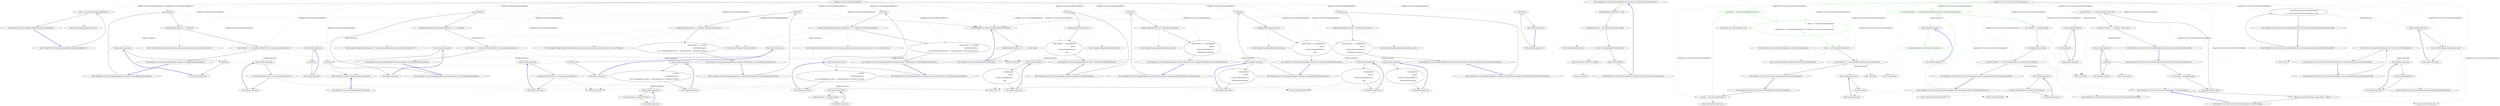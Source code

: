 digraph  {
n116 [label="Hangfire.Core.Tests.BackgroundJobFacts", span=""];
n0 [cluster="Hangfire.Core.Tests.BackgroundJobFacts.BackgroundJobFacts()", label="Entry Hangfire.Core.Tests.BackgroundJobFacts.BackgroundJobFacts()", span="12-12"];
n1 [cluster="Hangfire.Core.Tests.BackgroundJobFacts.BackgroundJobFacts()", label="_client = new Mock<IBackgroundJobClient>()", span="14-14"];
n2 [cluster="Hangfire.Core.Tests.BackgroundJobFacts.BackgroundJobFacts()", label="Exit Hangfire.Core.Tests.BackgroundJobFacts.BackgroundJobFacts()", span="12-12"];
n3 [cluster="Mock<IBackgroundJobClient>.cstr", label="Entry Mock<IBackgroundJobClient>.cstr", span=""];
n4 [cluster="Hangfire.Core.Tests.BackgroundJobFacts.Enqueue_CreatesAJobInEnqueuedState()", label="Entry Hangfire.Core.Tests.BackgroundJobFacts.Enqueue_CreatesAJobInEnqueuedState()", span="18-18"];
n5 [cluster="Hangfire.Core.Tests.BackgroundJobFacts.Enqueue_CreatesAJobInEnqueuedState()", label="Initialize()", span="20-20"];
n6 [cluster="Hangfire.Core.Tests.BackgroundJobFacts.Enqueue_CreatesAJobInEnqueuedState()", label="BackgroundJob.Enqueue(() => Method())", span="22-22"];
n9 [cluster="Hangfire.Core.Tests.BackgroundJobFacts.Initialize()", label="Entry Hangfire.Core.Tests.BackgroundJobFacts.Initialize()", span="123-123"];
n7 [cluster="Hangfire.Core.Tests.BackgroundJobFacts.Enqueue_CreatesAJobInEnqueuedState()", label="_client.Verify(x => x.Create(It.IsNotNull<Job>(), It.IsAny<EnqueuedState>()))", span="24-24"];
n10 [cluster="Hangfire.BackgroundJob.Enqueue(System.Linq.Expressions.Expression<System.Action>)", label="Entry Hangfire.BackgroundJob.Enqueue(System.Linq.Expressions.Expression<System.Action>)", span="60-60"];
n12 [cluster="lambda expression", label="Entry lambda expression", span="22-22"];
n8 [cluster="Hangfire.Core.Tests.BackgroundJobFacts.Enqueue_CreatesAJobInEnqueuedState()", label="Exit Hangfire.Core.Tests.BackgroundJobFacts.Enqueue_CreatesAJobInEnqueuedState()", span="18-18"];
n11 [cluster="Unk.Verify", label="Entry Unk.Verify", span=""];
n16 [cluster="lambda expression", label="Entry lambda expression", span="24-24"];
n13 [cluster="lambda expression", label="Method()", span="22-22"];
n14 [cluster="lambda expression", label="Exit lambda expression", span="22-22"];
n15 [cluster="Hangfire.Core.Tests.BackgroundJobFacts.Method()", label="Entry Hangfire.Core.Tests.BackgroundJobFacts.Method()", span="128-128"];
n17 [cluster="lambda expression", label="x.Create(It.IsNotNull<Job>(), It.IsAny<EnqueuedState>())", span="24-24"];
n18 [cluster="lambda expression", label="Exit lambda expression", span="24-24"];
n19 [cluster="Unk.>", label="Entry Unk.>", span=""];
n20 [cluster="Unk.Create", label="Entry Unk.Create", span=""];
n21 [cluster="Hangfire.Core.Tests.BackgroundJobFacts.EnqueueGeneric_CreatesAJobInEnqueuedState()", label="Entry Hangfire.Core.Tests.BackgroundJobFacts.EnqueueGeneric_CreatesAJobInEnqueuedState()", span="28-28"];
n22 [cluster="Hangfire.Core.Tests.BackgroundJobFacts.EnqueueGeneric_CreatesAJobInEnqueuedState()", label="Initialize()", span="30-30"];
n23 [cluster="Hangfire.Core.Tests.BackgroundJobFacts.EnqueueGeneric_CreatesAJobInEnqueuedState()", label="BackgroundJob.Enqueue<BackgroundJobFacts>(x => x.Method())", span="32-32"];
n24 [cluster="Hangfire.Core.Tests.BackgroundJobFacts.EnqueueGeneric_CreatesAJobInEnqueuedState()", label="_client.Verify(x => x.Create(It.IsNotNull<Job>(), It.IsAny<EnqueuedState>()))", span="34-34"];
n26 [cluster="Hangfire.BackgroundJob.Enqueue<T>(System.Linq.Expressions.Expression<System.Action<T>>)", label="Entry Hangfire.BackgroundJob.Enqueue<T>(System.Linq.Expressions.Expression<System.Action<T>>)", span="76-76"];
n27 [cluster="lambda expression", label="Entry lambda expression", span="32-32"];
n25 [cluster="Hangfire.Core.Tests.BackgroundJobFacts.EnqueueGeneric_CreatesAJobInEnqueuedState()", label="Exit Hangfire.Core.Tests.BackgroundJobFacts.EnqueueGeneric_CreatesAJobInEnqueuedState()", span="28-28"];
n30 [cluster="lambda expression", label="Entry lambda expression", span="34-34"];
n28 [cluster="lambda expression", label="x.Method()", span="32-32"];
n29 [cluster="lambda expression", label="Exit lambda expression", span="32-32"];
n31 [cluster="lambda expression", label="x.Create(It.IsNotNull<Job>(), It.IsAny<EnqueuedState>())", span="34-34"];
n32 [cluster="lambda expression", label="Exit lambda expression", span="34-34"];
n33 [cluster="Hangfire.Core.Tests.BackgroundJobFacts.Schedule_WithTimeSpan_CreatesAJobInScheduledState()", label="Entry Hangfire.Core.Tests.BackgroundJobFacts.Schedule_WithTimeSpan_CreatesAJobInScheduledState()", span="38-38"];
n34 [cluster="Hangfire.Core.Tests.BackgroundJobFacts.Schedule_WithTimeSpan_CreatesAJobInScheduledState()", label="Initialize()", span="40-40"];
n35 [cluster="Hangfire.Core.Tests.BackgroundJobFacts.Schedule_WithTimeSpan_CreatesAJobInScheduledState()", label="BackgroundJob.Schedule(() => Method(), TimeSpan.FromDays(1))", span="42-42"];
n36 [cluster="Hangfire.Core.Tests.BackgroundJobFacts.Schedule_WithTimeSpan_CreatesAJobInScheduledState()", label="_client.Verify(x => x.Create(\r\n                It.IsNotNull<Job>(),\r\n                It.Is<ScheduledState>(state => state.EnqueueAt > DateTime.UtcNow)))", span="44-46"];
n38 [cluster="System.TimeSpan.FromDays(double)", label="Entry System.TimeSpan.FromDays(double)", span="0-0"];
n39 [cluster="Hangfire.BackgroundJob.Schedule(System.Linq.Expressions.Expression<System.Action>, System.TimeSpan)", label="Entry Hangfire.BackgroundJob.Schedule(System.Linq.Expressions.Expression<System.Action>, System.TimeSpan)", span="90-90"];
n40 [cluster="lambda expression", label="Entry lambda expression", span="42-42"];
n37 [cluster="Hangfire.Core.Tests.BackgroundJobFacts.Schedule_WithTimeSpan_CreatesAJobInScheduledState()", label="Exit Hangfire.Core.Tests.BackgroundJobFacts.Schedule_WithTimeSpan_CreatesAJobInScheduledState()", span="38-38"];
n43 [cluster="lambda expression", label="Entry lambda expression", span="44-46"];
n41 [cluster="lambda expression", label="Method()", span="42-42"];
n42 [cluster="lambda expression", label="Exit lambda expression", span="42-42"];
n44 [cluster="lambda expression", label="x.Create(\r\n                It.IsNotNull<Job>(),\r\n                It.Is<ScheduledState>(state => state.EnqueueAt > DateTime.UtcNow))", span="44-46"];
n45 [cluster="lambda expression", label="Exit lambda expression", span="44-46"];
n46 [cluster="lambda expression", label="Entry lambda expression", span="46-46"];
n47 [cluster="lambda expression", label="state.EnqueueAt > DateTime.UtcNow", span="46-46"];
n48 [cluster="lambda expression", label="Exit lambda expression", span="46-46"];
n49 [cluster="Hangfire.Core.Tests.BackgroundJobFacts.ScheduleGeneric_WithTimeSpan_CreatesAJobInScheduledState()", label="Entry Hangfire.Core.Tests.BackgroundJobFacts.ScheduleGeneric_WithTimeSpan_CreatesAJobInScheduledState()", span="50-50"];
n50 [cluster="Hangfire.Core.Tests.BackgroundJobFacts.ScheduleGeneric_WithTimeSpan_CreatesAJobInScheduledState()", label="Initialize()", span="52-52"];
n51 [cluster="Hangfire.Core.Tests.BackgroundJobFacts.ScheduleGeneric_WithTimeSpan_CreatesAJobInScheduledState()", label="BackgroundJob.Schedule<BackgroundJobFacts>(x => Method(), TimeSpan.FromDays(1))", span="54-54"];
n52 [cluster="Hangfire.Core.Tests.BackgroundJobFacts.ScheduleGeneric_WithTimeSpan_CreatesAJobInScheduledState()", label="_client.Verify(x => x.Create(\r\n                It.IsNotNull<Job>(),\r\n                It.Is<ScheduledState>(state => state.EnqueueAt > DateTime.UtcNow)))", span="56-58"];
n54 [cluster="Hangfire.BackgroundJob.Schedule<T>(System.Linq.Expressions.Expression<System.Action<T>>, System.TimeSpan)", label="Entry Hangfire.BackgroundJob.Schedule<T>(System.Linq.Expressions.Expression<System.Action<T>>, System.TimeSpan)", span="105-105"];
n55 [cluster="lambda expression", label="Entry lambda expression", span="54-54"];
n53 [cluster="Hangfire.Core.Tests.BackgroundJobFacts.ScheduleGeneric_WithTimeSpan_CreatesAJobInScheduledState()", label="Exit Hangfire.Core.Tests.BackgroundJobFacts.ScheduleGeneric_WithTimeSpan_CreatesAJobInScheduledState()", span="50-50"];
n58 [cluster="lambda expression", label="Entry lambda expression", span="56-58"];
n56 [cluster="lambda expression", label="Method()", span="54-54"];
n57 [cluster="lambda expression", label="Exit lambda expression", span="54-54"];
n59 [cluster="lambda expression", label="x.Create(\r\n                It.IsNotNull<Job>(),\r\n                It.Is<ScheduledState>(state => state.EnqueueAt > DateTime.UtcNow))", span="56-58"];
n60 [cluster="lambda expression", label="Exit lambda expression", span="56-58"];
n61 [cluster="lambda expression", label="Entry lambda expression", span="58-58"];
n62 [cluster="lambda expression", label="state.EnqueueAt > DateTime.UtcNow", span="58-58"];
n63 [cluster="lambda expression", label="Exit lambda expression", span="58-58"];
n64 [cluster="Hangfire.Core.Tests.BackgroundJobFacts.Delete_ChangesStateOfAJobToDeleted()", label="Entry Hangfire.Core.Tests.BackgroundJobFacts.Delete_ChangesStateOfAJobToDeleted()", span="62-62"];
n65 [cluster="Hangfire.Core.Tests.BackgroundJobFacts.Delete_ChangesStateOfAJobToDeleted()", label="Initialize()", span="64-64"];
n66 [cluster="Hangfire.Core.Tests.BackgroundJobFacts.Delete_ChangesStateOfAJobToDeleted()", label="BackgroundJob.Delete(''job-id'')", span="66-66"];
n67 [cluster="Hangfire.Core.Tests.BackgroundJobFacts.Delete_ChangesStateOfAJobToDeleted()", label="_client.Verify(x => x.ChangeState(\r\n                ''job-id'',\r\n                It.IsAny<DeletedState>(),\r\n                null))", span="68-71"];
n69 [cluster="Hangfire.BackgroundJob.Delete(string)", label="Entry Hangfire.BackgroundJob.Delete(string)", span="119-119"];
n68 [cluster="Hangfire.Core.Tests.BackgroundJobFacts.Delete_ChangesStateOfAJobToDeleted()", label="Exit Hangfire.Core.Tests.BackgroundJobFacts.Delete_ChangesStateOfAJobToDeleted()", span="62-62"];
n70 [cluster="lambda expression", label="Entry lambda expression", span="68-71"];
n71 [cluster="lambda expression", label="x.ChangeState(\r\n                ''job-id'',\r\n                It.IsAny<DeletedState>(),\r\n                null)", span="68-71"];
n72 [cluster="lambda expression", label="Exit lambda expression", span="68-71"];
n73 [cluster="Unk.ChangeState", label="Entry Unk.ChangeState", span=""];
n74 [cluster="Hangfire.Core.Tests.BackgroundJobFacts.Delete_WithFromState_ChangesStateOfAJobToDeleted_WithFromState()", label="Entry Hangfire.Core.Tests.BackgroundJobFacts.Delete_WithFromState_ChangesStateOfAJobToDeleted_WithFromState()", span="75-75"];
n75 [cluster="Hangfire.Core.Tests.BackgroundJobFacts.Delete_WithFromState_ChangesStateOfAJobToDeleted_WithFromState()", label="Initialize()", span="77-77"];
n76 [cluster="Hangfire.Core.Tests.BackgroundJobFacts.Delete_WithFromState_ChangesStateOfAJobToDeleted_WithFromState()", label="BackgroundJob.Delete(''job-id'', FailedState.StateName)", span="79-79"];
n77 [cluster="Hangfire.Core.Tests.BackgroundJobFacts.Delete_WithFromState_ChangesStateOfAJobToDeleted_WithFromState()", label="_client.Verify(x => x.ChangeState(\r\n                ''job-id'',\r\n                It.IsAny<DeletedState>(),\r\n                FailedState.StateName))", span="81-84"];
n79 [cluster="Hangfire.BackgroundJob.Delete(string, string)", label="Entry Hangfire.BackgroundJob.Delete(string, string)", span="135-135"];
n78 [cluster="Hangfire.Core.Tests.BackgroundJobFacts.Delete_WithFromState_ChangesStateOfAJobToDeleted_WithFromState()", label="Exit Hangfire.Core.Tests.BackgroundJobFacts.Delete_WithFromState_ChangesStateOfAJobToDeleted_WithFromState()", span="75-75"];
n80 [cluster="lambda expression", label="Entry lambda expression", span="81-84"];
n81 [cluster="lambda expression", label="x.ChangeState(\r\n                ''job-id'',\r\n                It.IsAny<DeletedState>(),\r\n                FailedState.StateName)", span="81-84"];
n82 [cluster="lambda expression", label="Exit lambda expression", span="81-84"];
n83 [cluster="Hangfire.Core.Tests.BackgroundJobFacts.Requeue_ChangesStateOfAJobToEnqueued()", label="Entry Hangfire.Core.Tests.BackgroundJobFacts.Requeue_ChangesStateOfAJobToEnqueued()", span="88-88"];
n84 [cluster="Hangfire.Core.Tests.BackgroundJobFacts.Requeue_ChangesStateOfAJobToEnqueued()", label="Initialize()", span="90-90"];
n85 [cluster="Hangfire.Core.Tests.BackgroundJobFacts.Requeue_ChangesStateOfAJobToEnqueued()", label="BackgroundJob.Requeue(''job-id'')", span="92-92"];
n86 [cluster="Hangfire.Core.Tests.BackgroundJobFacts.Requeue_ChangesStateOfAJobToEnqueued()", label="_client.Verify(x => x.ChangeState(\r\n                ''job-id'',\r\n                It.IsAny<EnqueuedState>(),\r\n                null))", span="94-97"];
n88 [cluster="Hangfire.BackgroundJob.Requeue(string)", label="Entry Hangfire.BackgroundJob.Requeue(string)", span="148-148"];
n87 [cluster="Hangfire.Core.Tests.BackgroundJobFacts.Requeue_ChangesStateOfAJobToEnqueued()", label="Exit Hangfire.Core.Tests.BackgroundJobFacts.Requeue_ChangesStateOfAJobToEnqueued()", span="88-88"];
n89 [cluster="lambda expression", label="Entry lambda expression", span="94-97"];
n90 [cluster="lambda expression", label="x.ChangeState(\r\n                ''job-id'',\r\n                It.IsAny<EnqueuedState>(),\r\n                null)", span="94-97"];
n91 [cluster="lambda expression", label="Exit lambda expression", span="94-97"];
n92 [cluster="Hangfire.Core.Tests.BackgroundJobFacts.Requeue_WithFromState_ChangesStateOfAJobToEnqueued_WithFromState()", label="Entry Hangfire.Core.Tests.BackgroundJobFacts.Requeue_WithFromState_ChangesStateOfAJobToEnqueued_WithFromState()", span="101-101"];
n93 [cluster="Hangfire.Core.Tests.BackgroundJobFacts.Requeue_WithFromState_ChangesStateOfAJobToEnqueued_WithFromState()", label="Initialize()", span="103-103"];
n94 [cluster="Hangfire.Core.Tests.BackgroundJobFacts.Requeue_WithFromState_ChangesStateOfAJobToEnqueued_WithFromState()", label="BackgroundJob.Requeue(''job-id'', FailedState.StateName)", span="105-105"];
n95 [cluster="Hangfire.Core.Tests.BackgroundJobFacts.Requeue_WithFromState_ChangesStateOfAJobToEnqueued_WithFromState()", label="_client.Verify(x => x.ChangeState(\r\n                ''job-id'',\r\n                It.IsAny<EnqueuedState>(),\r\n                FailedState.StateName))", span="107-110"];
n97 [cluster="Hangfire.BackgroundJob.Requeue(string, string)", label="Entry Hangfire.BackgroundJob.Requeue(string, string)", span="164-164"];
n96 [cluster="Hangfire.Core.Tests.BackgroundJobFacts.Requeue_WithFromState_ChangesStateOfAJobToEnqueued_WithFromState()", label="Exit Hangfire.Core.Tests.BackgroundJobFacts.Requeue_WithFromState_ChangesStateOfAJobToEnqueued_WithFromState()", span="101-101"];
n98 [cluster="lambda expression", label="Entry lambda expression", span="107-110"];
n99 [cluster="lambda expression", label="x.ChangeState(\r\n                ''job-id'',\r\n                It.IsAny<EnqueuedState>(),\r\n                FailedState.StateName)", span="107-110"];
n100 [cluster="lambda expression", label="Exit lambda expression", span="107-110"];
n101 [cluster="Hangfire.Core.Tests.BackgroundJobFacts.ClientFactory_HasDefaultValue_ThatReturns()", label="Entry Hangfire.Core.Tests.BackgroundJobFacts.ClientFactory_HasDefaultValue_ThatReturns()", span="114-114"];
n102 [cluster="Hangfire.Core.Tests.BackgroundJobFacts.ClientFactory_HasDefaultValue_ThatReturns()", label="BackgroundJob.ClientFactory = null", span="116-116"];
n103 [cluster="Hangfire.Core.Tests.BackgroundJobFacts.ClientFactory_HasDefaultValue_ThatReturns()", label="JobStorage.Current = new Mock<JobStorage>().Object", span="117-117"];
n104 [cluster="Hangfire.Core.Tests.BackgroundJobFacts.ClientFactory_HasDefaultValue_ThatReturns()", label="var client = BackgroundJob.ClientFactory()", span="119-119"];
n107 [cluster="Mock<JobStorage>.cstr", label="Entry Mock<JobStorage>.cstr", span=""];
n105 [cluster="Hangfire.Core.Tests.BackgroundJobFacts.ClientFactory_HasDefaultValue_ThatReturns()", label="Assert.NotNull(client)", span="120-120"];
n108 [cluster="System.Func<TResult>.Invoke()", label="Entry System.Func<TResult>.Invoke()", span="0-0"];
n106 [cluster="Hangfire.Core.Tests.BackgroundJobFacts.ClientFactory_HasDefaultValue_ThatReturns()", label="Exit Hangfire.Core.Tests.BackgroundJobFacts.ClientFactory_HasDefaultValue_ThatReturns()", span="114-114"];
n109 [cluster="Unk.NotNull", label="Entry Unk.NotNull", span=""];
n110 [cluster="Hangfire.Core.Tests.BackgroundJobFacts.Initialize()", label="BackgroundJob.ClientFactory = () => _client.Object", span="125-125"];
n111 [cluster="Hangfire.Core.Tests.BackgroundJobFacts.Initialize()", label="Exit Hangfire.Core.Tests.BackgroundJobFacts.Initialize()", span="123-123"];
n112 [cluster="lambda expression", label="Entry lambda expression", span="125-125"];
n113 [cluster="lambda expression", label="_client.Object", span="125-125"];
n114 [cluster="lambda expression", label="Exit lambda expression", span="125-125"];
n115 [cluster="Hangfire.Core.Tests.BackgroundJobFacts.Method()", label="Exit Hangfire.Core.Tests.BackgroundJobFacts.Method()", span="128-128"];
d2 [cluster="HangFire.Core.Tests.Server.ServerWatchdogFacts.ServerWatchdogFacts()", color=green, community=0, label="1: _connection = new Mock<IStorageConnection>()", span="19-19"];
d63 [label="HangFire.Core.Tests.Server.ServerWatchdogFacts", span=""];
d1 [cluster="HangFire.Core.Tests.Server.ServerWatchdogFacts.ServerWatchdogFacts()", label="_storage = new Mock<JobStorage>()", span="18-18"];
d3 [cluster="HangFire.Core.Tests.Server.ServerWatchdogFacts.ServerWatchdogFacts()", color=green, community=0, label="4: _options = new ServerWatchdogOptions\r\n            {\r\n                CheckInterval = Timeout.InfiniteTimeSpan // To check that it exits by cancellation token\r\n            }", span="20-23"];
d8 [cluster="Mock<IStorageConnection>.cstr", label="Entry Mock<IStorageConnection>.cstr", span=""];
d4 [cluster="HangFire.Core.Tests.Server.ServerWatchdogFacts.ServerWatchdogFacts()", label="_token = new CancellationToken(true)", span="24-24"];
d9 [cluster="HangFire.Server.ServerWatchdogOptions.ServerWatchdogOptions()", label="Entry HangFire.Server.ServerWatchdogOptions.ServerWatchdogOptions()", span="22-22"];
d49 [cluster="HangFire.Core.Tests.Server.ServerWatchdogFacts.Execute_DelegatesRemovalToStorageConnection()", color=green, community=0, label="4: _connection.Setup(x => x.RemoveTimedOutServers(It.IsAny<TimeSpan>())).Returns(1)", span="56-56"];
d48 [cluster="HangFire.Core.Tests.Server.ServerWatchdogFacts.Execute_DelegatesRemovalToStorageConnection()", label="Entry HangFire.Core.Tests.Server.ServerWatchdogFacts.Execute_DelegatesRemovalToStorageConnection()", span="54-54"];
d50 [cluster="HangFire.Core.Tests.Server.ServerWatchdogFacts.Execute_DelegatesRemovalToStorageConnection()", label="var watchdog = CreateWatchdog()", span="57-57"];
d11 [cluster="Unk.Setup", label="Entry Unk.Setup", span=""];
d12 [cluster="Unk.Returns", label="Entry Unk.Returns", span=""];
d54 [cluster="lambda expression", label="Entry lambda expression", span="56-56"];
d55 [cluster="lambda expression", color=green, community=0, label="5: x.RemoveTimedOutServers(It.IsAny<TimeSpan>())", span="56-56"];
d56 [cluster="lambda expression", label="Exit lambda expression", span="56-56"];
d20 [cluster="Unk.>", label="Entry Unk.>", span=""];
d57 [cluster="Unk.RemoveTimedOutServers", label="Entry Unk.RemoveTimedOutServers", span=""];
d5 [cluster="HangFire.Core.Tests.Server.ServerWatchdogFacts.ServerWatchdogFacts()", label="_storage.Setup(x => x.GetConnection()).Returns(_connection.Object)", span="26-26"];
d26 [cluster="HangFire.Core.Tests.Server.ServerWatchdogFacts.Ctor_ThrowsAnException_WhenOptionsValueIsNull()", label="Assert.Throws<ArgumentNullException>(\r\n                () => new ServerWatchdog(_storage.Object, null))", span="38-39"];
d29 [cluster="lambda expression", label="new ServerWatchdog(_storage.Object, null)", span="39-39"];
d33 [cluster="HangFire.Core.Tests.Server.ServerWatchdogFacts.Execute_GetsConnectionAndReleasesIt()", label="var watchdog = CreateWatchdog()", span="45-45"];
d34 [cluster="HangFire.Core.Tests.Server.ServerWatchdogFacts.Execute_GetsConnectionAndReleasesIt()", label="watchdog.Execute(_token)", span="47-47"];
d35 [cluster="HangFire.Core.Tests.Server.ServerWatchdogFacts.Execute_GetsConnectionAndReleasesIt()", label="_storage.Verify(x => x.GetConnection(), Times.Once)", span="49-49"];
d36 [cluster="HangFire.Core.Tests.Server.ServerWatchdogFacts.Execute_GetsConnectionAndReleasesIt()", label="_connection.Verify(x => x.Dispose(), Times.Once)", span="50-50"];
d51 [cluster="HangFire.Core.Tests.Server.ServerWatchdogFacts.Execute_DelegatesRemovalToStorageConnection()", label="watchdog.Execute(_token)", span="59-59"];
d52 [cluster="HangFire.Core.Tests.Server.ServerWatchdogFacts.Execute_DelegatesRemovalToStorageConnection()", label="_connection.Verify(x => x.RemoveTimedOutServers(_options.ServerTimeout))", span="61-61"];
d59 [cluster="lambda expression", label="x.RemoveTimedOutServers(_options.ServerTimeout)", span="61-61"];
d61 [cluster="HangFire.Core.Tests.Server.ServerWatchdogFacts.CreateWatchdog()", label="return new ServerWatchdog(_storage.Object, _options);", span="66-66"];
d0 [cluster="HangFire.Core.Tests.Server.ServerWatchdogFacts.ServerWatchdogFacts()", label="Entry HangFire.Core.Tests.Server.ServerWatchdogFacts.ServerWatchdogFacts()", span="16-16"];
d7 [cluster="Mock<JobStorage>.cstr", label="Entry Mock<JobStorage>.cstr", span=""];
d10 [cluster="System.Threading.CancellationToken.CancellationToken(bool)", label="Entry System.Threading.CancellationToken.CancellationToken(bool)", span="0-0"];
d53 [cluster="HangFire.Core.Tests.Server.ServerWatchdogFacts.Execute_DelegatesRemovalToStorageConnection()", label="Exit HangFire.Core.Tests.Server.ServerWatchdogFacts.Execute_DelegatesRemovalToStorageConnection()", span="54-54"];
d38 [cluster="HangFire.Core.Tests.Server.ServerWatchdogFacts.CreateWatchdog()", label="Entry HangFire.Core.Tests.Server.ServerWatchdogFacts.CreateWatchdog()", span="64-64"];
d18 [cluster="HangFire.Core.Tests.Server.ServerWatchdogFacts.Ctor_ThrowsAnException_WhenStorageIsNull()", label="Assert.Throws<ArgumentNullException>(() => new ServerWatchdog(null))", span="32-32"];
d6 [cluster="HangFire.Core.Tests.Server.ServerWatchdogFacts.ServerWatchdogFacts()", label="Exit HangFire.Core.Tests.Server.ServerWatchdogFacts.ServerWatchdogFacts()", span="16-16"];
d13 [cluster="lambda expression", label="Entry lambda expression", span="26-26"];
d25 [cluster="HangFire.Core.Tests.Server.ServerWatchdogFacts.Ctor_ThrowsAnException_WhenOptionsValueIsNull()", label="Entry HangFire.Core.Tests.Server.ServerWatchdogFacts.Ctor_ThrowsAnException_WhenOptionsValueIsNull()", span="36-36"];
d27 [cluster="HangFire.Core.Tests.Server.ServerWatchdogFacts.Ctor_ThrowsAnException_WhenOptionsValueIsNull()", label="Exit HangFire.Core.Tests.Server.ServerWatchdogFacts.Ctor_ThrowsAnException_WhenOptionsValueIsNull()", span="36-36"];
d28 [cluster="lambda expression", label="Entry lambda expression", span="39-39"];
d30 [cluster="lambda expression", label="Exit lambda expression", span="39-39"];
d31 [cluster="ServerWatchdog.cstr", label="Entry ServerWatchdog.cstr", span=""];
d32 [cluster="HangFire.Core.Tests.Server.ServerWatchdogFacts.Execute_GetsConnectionAndReleasesIt()", label="Entry HangFire.Core.Tests.Server.ServerWatchdogFacts.Execute_GetsConnectionAndReleasesIt()", span="43-43"];
d39 [cluster="HangFire.Server.ServerWatchdog.Execute(System.Threading.CancellationToken)", label="Entry HangFire.Server.ServerWatchdog.Execute(System.Threading.CancellationToken)", span="43-43"];
d40 [cluster="Unk.Verify", label="Entry Unk.Verify", span=""];
d41 [cluster="lambda expression", label="Entry lambda expression", span="49-49"];
d37 [cluster="HangFire.Core.Tests.Server.ServerWatchdogFacts.Execute_GetsConnectionAndReleasesIt()", label="Exit HangFire.Core.Tests.Server.ServerWatchdogFacts.Execute_GetsConnectionAndReleasesIt()", span="43-43"];
d44 [cluster="lambda expression", label="Entry lambda expression", span="50-50"];
d58 [cluster="lambda expression", label="Entry lambda expression", span="61-61"];
d60 [cluster="lambda expression", label="Exit lambda expression", span="61-61"];
d62 [cluster="HangFire.Core.Tests.Server.ServerWatchdogFacts.CreateWatchdog()", label="Exit HangFire.Core.Tests.Server.ServerWatchdogFacts.CreateWatchdog()", span="64-64"];
d17 [cluster="HangFire.Core.Tests.Server.ServerWatchdogFacts.Ctor_ThrowsAnException_WhenStorageIsNull()", label="Entry HangFire.Core.Tests.Server.ServerWatchdogFacts.Ctor_ThrowsAnException_WhenStorageIsNull()", span="30-30"];
d19 [cluster="HangFire.Core.Tests.Server.ServerWatchdogFacts.Ctor_ThrowsAnException_WhenStorageIsNull()", label="Exit HangFire.Core.Tests.Server.ServerWatchdogFacts.Ctor_ThrowsAnException_WhenStorageIsNull()", span="30-30"];
d21 [cluster="lambda expression", label="Entry lambda expression", span="32-32"];
d15 [cluster="lambda expression", label="Exit lambda expression", span="26-26"];
d14 [cluster="lambda expression", label="x.GetConnection()", span="26-26"];
d43 [cluster="lambda expression", label="Exit lambda expression", span="49-49"];
d42 [cluster="lambda expression", label="x.GetConnection()", span="49-49"];
d46 [cluster="lambda expression", label="Exit lambda expression", span="50-50"];
d45 [cluster="lambda expression", label="x.Dispose()", span="50-50"];
d23 [cluster="lambda expression", label="Exit lambda expression", span="32-32"];
d22 [cluster="lambda expression", label="new ServerWatchdog(null)", span="32-32"];
d16 [cluster="Unk.GetConnection", label="Entry Unk.GetConnection", span=""];
d47 [cluster="Unk.Dispose", label="Entry Unk.Dispose", span=""];
d24 [cluster="HangFire.Server.ServerWatchdog.ServerWatchdog(HangFire.JobStorage)", label="Entry HangFire.Server.ServerWatchdog.ServerWatchdog(HangFire.JobStorage)", span="29-29"];
n116 -> n1  [color=darkseagreen4, key=1, label="Hangfire.Core.Tests.BackgroundJobFacts", style=dashed];
n116 -> n5  [color=darkseagreen4, key=1, label="Hangfire.Core.Tests.BackgroundJobFacts", style=dashed];
n116 -> n6  [color=darkseagreen4, key=1, label="Hangfire.Core.Tests.BackgroundJobFacts", style=dashed];
n116 -> n13  [color=darkseagreen4, key=1, label="Hangfire.Core.Tests.BackgroundJobFacts", style=dashed];
n116 -> n7  [color=darkseagreen4, key=1, label="Hangfire.Core.Tests.BackgroundJobFacts", style=dashed];
n116 -> n22  [color=darkseagreen4, key=1, label="Hangfire.Core.Tests.BackgroundJobFacts", style=dashed];
n116 -> n24  [color=darkseagreen4, key=1, label="Hangfire.Core.Tests.BackgroundJobFacts", style=dashed];
n116 -> n34  [color=darkseagreen4, key=1, label="Hangfire.Core.Tests.BackgroundJobFacts", style=dashed];
n116 -> n35  [color=darkseagreen4, key=1, label="Hangfire.Core.Tests.BackgroundJobFacts", style=dashed];
n116 -> n41  [color=darkseagreen4, key=1, label="Hangfire.Core.Tests.BackgroundJobFacts", style=dashed];
n116 -> n36  [color=darkseagreen4, key=1, label="Hangfire.Core.Tests.BackgroundJobFacts", style=dashed];
n116 -> n50  [color=darkseagreen4, key=1, label="Hangfire.Core.Tests.BackgroundJobFacts", style=dashed];
n116 -> n51  [color=darkseagreen4, key=1, label="Hangfire.Core.Tests.BackgroundJobFacts", style=dashed];
n116 -> n56  [color=darkseagreen4, key=1, label="Hangfire.Core.Tests.BackgroundJobFacts", style=dashed];
n116 -> n52  [color=darkseagreen4, key=1, label="Hangfire.Core.Tests.BackgroundJobFacts", style=dashed];
n116 -> n65  [color=darkseagreen4, key=1, label="Hangfire.Core.Tests.BackgroundJobFacts", style=dashed];
n116 -> n67  [color=darkseagreen4, key=1, label="Hangfire.Core.Tests.BackgroundJobFacts", style=dashed];
n116 -> n75  [color=darkseagreen4, key=1, label="Hangfire.Core.Tests.BackgroundJobFacts", style=dashed];
n116 -> n77  [color=darkseagreen4, key=1, label="Hangfire.Core.Tests.BackgroundJobFacts", style=dashed];
n116 -> n84  [color=darkseagreen4, key=1, label="Hangfire.Core.Tests.BackgroundJobFacts", style=dashed];
n116 -> n86  [color=darkseagreen4, key=1, label="Hangfire.Core.Tests.BackgroundJobFacts", style=dashed];
n116 -> n93  [color=darkseagreen4, key=1, label="Hangfire.Core.Tests.BackgroundJobFacts", style=dashed];
n116 -> n95  [color=darkseagreen4, key=1, label="Hangfire.Core.Tests.BackgroundJobFacts", style=dashed];
n116 -> n110  [color=darkseagreen4, key=1, label="Hangfire.Core.Tests.BackgroundJobFacts", style=dashed];
n116 -> n113  [color=darkseagreen4, key=1, label="Hangfire.Core.Tests.BackgroundJobFacts", style=dashed];
n0 -> n1  [key=0, style=solid];
n1 -> n2  [key=0, style=solid];
n1 -> n3  [key=2, style=dotted];
n2 -> n0  [color=blue, key=0, style=bold];
n4 -> n5  [key=0, style=solid];
n5 -> n6  [key=0, style=solid];
n5 -> n9  [key=2, style=dotted];
n6 -> n7  [key=0, style=solid];
n6 -> n10  [key=2, style=dotted];
n6 -> n12  [color=darkseagreen4, key=1, label="lambda expression", style=dashed];
n9 -> n110  [key=0, style=solid];
n7 -> n8  [key=0, style=solid];
n7 -> n11  [key=2, style=dotted];
n7 -> n16  [color=darkseagreen4, key=1, label="lambda expression", style=dashed];
n12 -> n13  [key=0, style=solid];
n8 -> n4  [color=blue, key=0, style=bold];
n16 -> n17  [key=0, style=solid];
n13 -> n14  [key=0, style=solid];
n13 -> n15  [key=2, style=dotted];
n14 -> n12  [color=blue, key=0, style=bold];
n15 -> n115  [key=0, style=solid];
n17 -> n18  [key=0, style=solid];
n17 -> n19  [key=2, style=dotted];
n17 -> n20  [key=2, style=dotted];
n18 -> n16  [color=blue, key=0, style=bold];
n21 -> n22  [key=0, style=solid];
n22 -> n23  [key=0, style=solid];
n22 -> n9  [key=2, style=dotted];
n23 -> n24  [key=0, style=solid];
n23 -> n26  [key=2, style=dotted];
n23 -> n27  [color=darkseagreen4, key=1, label="lambda expression", style=dashed];
n24 -> n25  [key=0, style=solid];
n24 -> n11  [key=2, style=dotted];
n24 -> n30  [color=darkseagreen4, key=1, label="lambda expression", style=dashed];
n27 -> n28  [key=0, style=solid];
n25 -> n21  [color=blue, key=0, style=bold];
n30 -> n31  [key=0, style=solid];
n28 -> n29  [key=0, style=solid];
n28 -> n15  [key=2, style=dotted];
n29 -> n27  [color=blue, key=0, style=bold];
n31 -> n32  [key=0, style=solid];
n31 -> n19  [key=2, style=dotted];
n31 -> n20  [key=2, style=dotted];
n32 -> n30  [color=blue, key=0, style=bold];
n33 -> n34  [key=0, style=solid];
n34 -> n35  [key=0, style=solid];
n34 -> n9  [key=2, style=dotted];
n35 -> n36  [key=0, style=solid];
n35 -> n38  [key=2, style=dotted];
n35 -> n39  [key=2, style=dotted];
n35 -> n40  [color=darkseagreen4, key=1, label="lambda expression", style=dashed];
n36 -> n37  [key=0, style=solid];
n36 -> n11  [key=2, style=dotted];
n36 -> n43  [color=darkseagreen4, key=1, label="lambda expression", style=dashed];
n40 -> n41  [key=0, style=solid];
n37 -> n33  [color=blue, key=0, style=bold];
n43 -> n44  [key=0, style=solid];
n41 -> n42  [key=0, style=solid];
n41 -> n15  [key=2, style=dotted];
n42 -> n40  [color=blue, key=0, style=bold];
n44 -> n45  [key=0, style=solid];
n44 -> n19  [key=2, style=dotted];
n44 -> n20  [key=2, style=dotted];
n44 -> n46  [color=darkseagreen4, key=1, label="lambda expression", style=dashed];
n45 -> n43  [color=blue, key=0, style=bold];
n46 -> n47  [key=0, style=solid];
n47 -> n48  [key=0, style=solid];
n48 -> n46  [color=blue, key=0, style=bold];
n49 -> n50  [key=0, style=solid];
n50 -> n51  [key=0, style=solid];
n50 -> n9  [key=2, style=dotted];
n51 -> n52  [key=0, style=solid];
n51 -> n38  [key=2, style=dotted];
n51 -> n54  [key=2, style=dotted];
n51 -> n55  [color=darkseagreen4, key=1, label="lambda expression", style=dashed];
n52 -> n53  [key=0, style=solid];
n52 -> n11  [key=2, style=dotted];
n52 -> n58  [color=darkseagreen4, key=1, label="lambda expression", style=dashed];
n55 -> n56  [key=0, style=solid];
n53 -> n49  [color=blue, key=0, style=bold];
n58 -> n59  [key=0, style=solid];
n56 -> n57  [key=0, style=solid];
n56 -> n15  [key=2, style=dotted];
n57 -> n55  [color=blue, key=0, style=bold];
n59 -> n60  [key=0, style=solid];
n59 -> n19  [key=2, style=dotted];
n59 -> n20  [key=2, style=dotted];
n59 -> n61  [color=darkseagreen4, key=1, label="lambda expression", style=dashed];
n60 -> n58  [color=blue, key=0, style=bold];
n61 -> n62  [key=0, style=solid];
n62 -> n63  [key=0, style=solid];
n63 -> n61  [color=blue, key=0, style=bold];
n64 -> n65  [key=0, style=solid];
n65 -> n66  [key=0, style=solid];
n65 -> n9  [key=2, style=dotted];
n66 -> n67  [key=0, style=solid];
n66 -> n69  [key=2, style=dotted];
n67 -> n68  [key=0, style=solid];
n67 -> n11  [key=2, style=dotted];
n67 -> n70  [color=darkseagreen4, key=1, label="lambda expression", style=dashed];
n68 -> n64  [color=blue, key=0, style=bold];
n70 -> n71  [key=0, style=solid];
n71 -> n72  [key=0, style=solid];
n71 -> n19  [key=2, style=dotted];
n71 -> n73  [key=2, style=dotted];
n72 -> n70  [color=blue, key=0, style=bold];
n74 -> n75  [key=0, style=solid];
n75 -> n76  [key=0, style=solid];
n75 -> n9  [key=2, style=dotted];
n76 -> n77  [key=0, style=solid];
n76 -> n79  [key=2, style=dotted];
n77 -> n78  [key=0, style=solid];
n77 -> n11  [key=2, style=dotted];
n77 -> n80  [color=darkseagreen4, key=1, label="lambda expression", style=dashed];
n78 -> n74  [color=blue, key=0, style=bold];
n80 -> n81  [key=0, style=solid];
n81 -> n82  [key=0, style=solid];
n81 -> n19  [key=2, style=dotted];
n81 -> n73  [key=2, style=dotted];
n82 -> n80  [color=blue, key=0, style=bold];
n83 -> n84  [key=0, style=solid];
n84 -> n85  [key=0, style=solid];
n84 -> n9  [key=2, style=dotted];
n85 -> n86  [key=0, style=solid];
n85 -> n88  [key=2, style=dotted];
n86 -> n87  [key=0, style=solid];
n86 -> n11  [key=2, style=dotted];
n86 -> n89  [color=darkseagreen4, key=1, label="lambda expression", style=dashed];
n87 -> n83  [color=blue, key=0, style=bold];
n89 -> n90  [key=0, style=solid];
n90 -> n91  [key=0, style=solid];
n90 -> n19  [key=2, style=dotted];
n90 -> n73  [key=2, style=dotted];
n91 -> n89  [color=blue, key=0, style=bold];
n92 -> n93  [key=0, style=solid];
n93 -> n94  [key=0, style=solid];
n93 -> n9  [key=2, style=dotted];
n94 -> n95  [key=0, style=solid];
n94 -> n97  [key=2, style=dotted];
n95 -> n96  [key=0, style=solid];
n95 -> n11  [key=2, style=dotted];
n95 -> n98  [color=darkseagreen4, key=1, label="lambda expression", style=dashed];
n96 -> n92  [color=blue, key=0, style=bold];
n98 -> n99  [key=0, style=solid];
n99 -> n100  [key=0, style=solid];
n99 -> n19  [key=2, style=dotted];
n99 -> n73  [key=2, style=dotted];
n100 -> n98  [color=blue, key=0, style=bold];
n101 -> n102  [key=0, style=solid];
n102 -> n103  [key=0, style=solid];
n103 -> n104  [key=0, style=solid];
n103 -> n107  [key=2, style=dotted];
n104 -> n105  [key=0, style=solid];
n104 -> n108  [key=2, style=dotted];
n105 -> n106  [key=0, style=solid];
n105 -> n109  [key=2, style=dotted];
n106 -> n101  [color=blue, key=0, style=bold];
n110 -> n111  [key=0, style=solid];
n111 -> n9  [color=blue, key=0, style=bold];
n112 -> n113  [key=0, style=solid];
n113 -> n114  [key=0, style=solid];
n114 -> n112  [color=blue, key=0, style=bold];
n115 -> n15  [color=blue, key=0, style=bold];
d2 -> d3  [color=green, key=0, style=solid];
d2 -> d8  [color=green, key=2, style=dotted];
d63 -> d2  [color=green, key=1, label="HangFire.Core.Tests.Server.ServerWatchdogFacts", style=dashed];
d63 -> d3  [color=green, key=1, label="HangFire.Core.Tests.Server.ServerWatchdogFacts", style=dashed];
d63 -> d49  [color=green, key=1, label="HangFire.Core.Tests.Server.ServerWatchdogFacts", style=dashed];
d63 -> d1  [color=darkseagreen4, key=1, label="HangFire.Core.Tests.Server.ServerWatchdogFacts", style=dashed];
d63 -> d4  [color=darkseagreen4, key=1, label="HangFire.Core.Tests.Server.ServerWatchdogFacts", style=dashed];
d63 -> d5  [color=darkseagreen4, key=1, label="HangFire.Core.Tests.Server.ServerWatchdogFacts", style=dashed];
d63 -> d26  [color=darkseagreen4, key=1, label="HangFire.Core.Tests.Server.ServerWatchdogFacts", style=dashed];
d63 -> d29  [color=darkseagreen4, key=1, label="HangFire.Core.Tests.Server.ServerWatchdogFacts", style=dashed];
d63 -> d33  [color=darkseagreen4, key=1, label="HangFire.Core.Tests.Server.ServerWatchdogFacts", style=dashed];
d63 -> d34  [color=darkseagreen4, key=1, label="HangFire.Core.Tests.Server.ServerWatchdogFacts", style=dashed];
d63 -> d35  [color=darkseagreen4, key=1, label="HangFire.Core.Tests.Server.ServerWatchdogFacts", style=dashed];
d63 -> d36  [color=darkseagreen4, key=1, label="HangFire.Core.Tests.Server.ServerWatchdogFacts", style=dashed];
d63 -> d50  [color=darkseagreen4, key=1, label="HangFire.Core.Tests.Server.ServerWatchdogFacts", style=dashed];
d63 -> d51  [color=darkseagreen4, key=1, label="HangFire.Core.Tests.Server.ServerWatchdogFacts", style=dashed];
d63 -> d52  [color=darkseagreen4, key=1, label="HangFire.Core.Tests.Server.ServerWatchdogFacts", style=dashed];
d63 -> d59  [color=darkseagreen4, key=1, label="HangFire.Core.Tests.Server.ServerWatchdogFacts", style=dashed];
d63 -> d61  [color=darkseagreen4, key=1, label="HangFire.Core.Tests.Server.ServerWatchdogFacts", style=dashed];
d1 -> d2  [color=green, key=0, style=solid];
d1 -> d7  [key=2, style=dotted];
d3 -> d4  [color=green, key=0, style=solid];
d3 -> d9  [color=green, key=2, style=dotted];
d4 -> d5  [key=0, style=solid];
d4 -> d10  [key=2, style=dotted];
d49 -> d50  [color=green, key=0, style=solid];
d49 -> d11  [color=green, key=2, style=dotted];
d49 -> d12  [color=green, key=2, style=dotted];
d49 -> d54  [color=green, key=1, label="lambda expression", style=dashed];
d48 -> d49  [color=green, key=0, style=solid];
d50 -> d51  [key=0, style=solid];
d50 -> d38  [key=2, style=dotted];
d54 -> d55  [color=green, key=0, style=solid];
d55 -> d56  [color=green, key=0, style=solid];
d55 -> d20  [color=green, key=2, style=dotted];
d55 -> d57  [color=green, key=2, style=dotted];
d56 -> d54  [color=blue, key=0, style=bold];
d5 -> d11  [key=2, style=dotted];
d5 -> d12  [key=2, style=dotted];
d5 -> d6  [key=0, style=solid];
d5 -> d13  [color=darkseagreen4, key=1, label="lambda expression", style=dashed];
d26 -> d20  [key=2, style=dotted];
d26 -> d27  [key=0, style=solid];
d26 -> d28  [color=darkseagreen4, key=1, label="lambda expression", style=dashed];
d29 -> d30  [key=0, style=solid];
d29 -> d31  [key=2, style=dotted];
d33 -> d34  [key=0, style=solid];
d33 -> d38  [key=2, style=dotted];
d34 -> d35  [key=0, style=solid];
d34 -> d39  [key=2, style=dotted];
d35 -> d36  [key=0, style=solid];
d35 -> d40  [key=2, style=dotted];
d35 -> d41  [color=darkseagreen4, key=1, label="lambda expression", style=dashed];
d36 -> d37  [key=0, style=solid];
d36 -> d40  [key=2, style=dotted];
d36 -> d44  [color=darkseagreen4, key=1, label="lambda expression", style=dashed];
d51 -> d52  [key=0, style=solid];
d51 -> d39  [key=2, style=dotted];
d52 -> d53  [key=0, style=solid];
d52 -> d40  [key=2, style=dotted];
d52 -> d58  [color=darkseagreen4, key=1, label="lambda expression", style=dashed];
d59 -> d57  [key=2, style=dotted];
d59 -> d60  [key=0, style=solid];
d61 -> d62  [key=0, style=solid];
d61 -> d31  [key=2, style=dotted];
d0 -> d1  [key=0, style=solid];
d53 -> d48  [color=blue, key=0, style=bold];
d38 -> d61  [key=0, style=solid];
d18 -> d20  [key=2, style=dotted];
d18 -> d19  [key=0, style=solid];
d18 -> d21  [color=darkseagreen4, key=1, label="lambda expression", style=dashed];
d6 -> d0  [color=blue, key=0, style=bold];
d13 -> d14  [key=0, style=solid];
d25 -> d26  [key=0, style=solid];
d27 -> d25  [color=blue, key=0, style=bold];
d28 -> d29  [key=0, style=solid];
d30 -> d28  [color=blue, key=0, style=bold];
d32 -> d33  [key=0, style=solid];
d41 -> d42  [key=0, style=solid];
d37 -> d32  [color=blue, key=0, style=bold];
d44 -> d45  [key=0, style=solid];
d58 -> d59  [key=0, style=solid];
d60 -> d58  [color=blue, key=0, style=bold];
d62 -> d38  [color=blue, key=0, style=bold];
d17 -> d18  [key=0, style=solid];
d19 -> d17  [color=blue, key=0, style=bold];
d21 -> d22  [key=0, style=solid];
d15 -> d13  [color=blue, key=0, style=bold];
d14 -> d15  [key=0, style=solid];
d14 -> d16  [key=2, style=dotted];
d43 -> d41  [color=blue, key=0, style=bold];
d42 -> d43  [key=0, style=solid];
d42 -> d16  [key=2, style=dotted];
d46 -> d44  [color=blue, key=0, style=bold];
d45 -> d46  [key=0, style=solid];
d45 -> d47  [key=2, style=dotted];
d23 -> d21  [color=blue, key=0, style=bold];
d22 -> d23  [key=0, style=solid];
d22 -> d24  [key=2, style=dotted];
}

